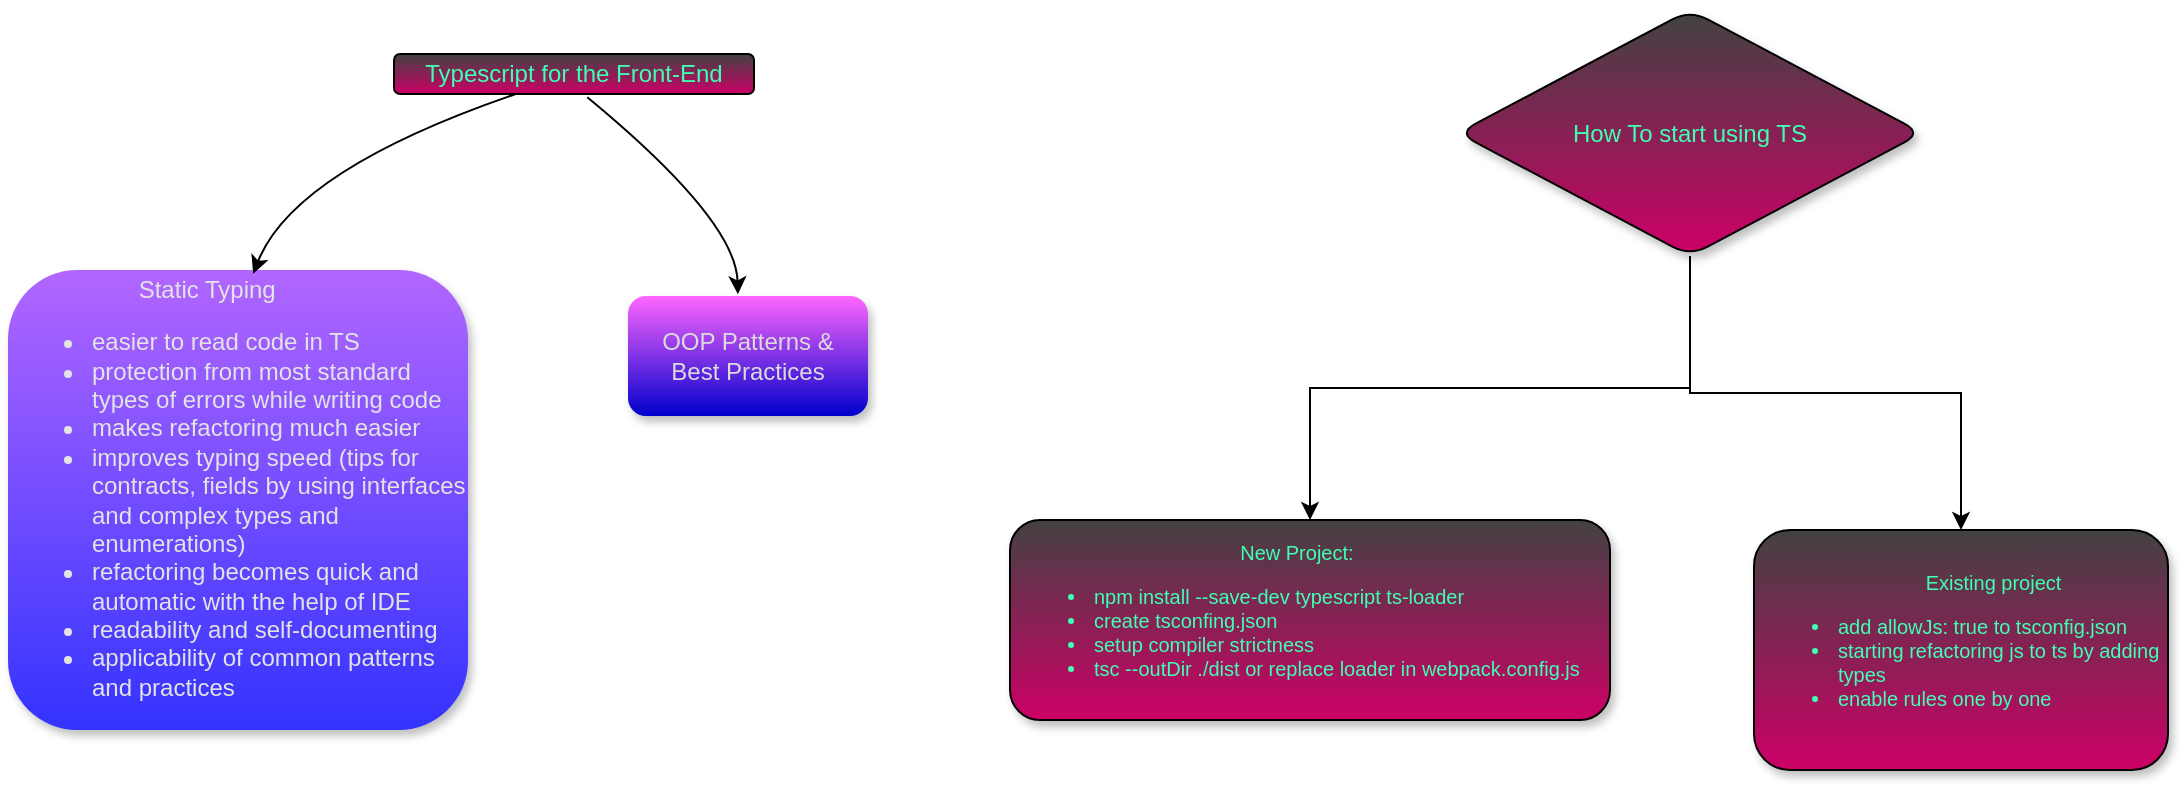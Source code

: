 <mxfile version="13.7.7" type="github">
  <diagram id="I_Di6sEIPElMC3I-nAi-" name="Page-1">
    <mxGraphModel dx="1422" dy="762" grid="0" gridSize="10" guides="1" tooltips="1" connect="1" arrows="1" fold="1" page="1" pageScale="1" pageWidth="827" pageHeight="1169" background="#ffffff" math="0" shadow="0">
      <root>
        <mxCell id="0" />
        <mxCell id="1" parent="0" />
        <mxCell id="gq6QbgiBmz24k4WDsFfc-3" value="&lt;div&gt;&amp;nbsp; &amp;nbsp; &amp;nbsp; &amp;nbsp; &amp;nbsp; &amp;nbsp; &amp;nbsp; &amp;nbsp; &amp;nbsp; &amp;nbsp;Static Typing&amp;nbsp;&amp;nbsp;&lt;/div&gt;&lt;div&gt;&lt;ul&gt;&lt;li&gt;&lt;span&gt;easier to read code in TS&lt;/span&gt;&lt;br&gt;&lt;/li&gt;&lt;li&gt;&lt;span&gt;protection from most standard types of errors while writing code&lt;/span&gt;&lt;br&gt;&lt;/li&gt;&lt;li&gt;&lt;span&gt;makes refactoring much easier&lt;/span&gt;&lt;br&gt;&lt;/li&gt;&lt;li&gt;&lt;span&gt;improves typing speed (tips for contracts, fields by using interfaces and complex types and enumerations&lt;/span&gt;)&lt;/li&gt;&lt;li&gt;refactoring becomes quick and automatic with the help of IDE&lt;/li&gt;&lt;li&gt;readability and self-documenting&lt;/li&gt;&lt;li&gt;applicability of common patterns and practices&lt;/li&gt;&lt;/ul&gt;&lt;/div&gt;" style="whiteSpace=wrap;html=1;aspect=fixed;gradientDirection=south;gradientColor=#3333FF;fontColor=#E3E3E3;fillColor=#B266FF;rounded=1;glass=0;shadow=1;sketch=0;align=left;strokeColor=none;" vertex="1" parent="1">
          <mxGeometry x="97" y="147" width="230" height="230" as="geometry" />
        </mxCell>
        <mxCell id="gq6QbgiBmz24k4WDsFfc-1" value="Typescript for the Front-End" style="rounded=1;whiteSpace=wrap;html=1;fillColor=#424242;gradientColor=#CC0066;fontColor=#40FFB3;" vertex="1" parent="1">
          <mxGeometry x="290" y="39" width="180" height="20" as="geometry" />
        </mxCell>
        <mxCell id="gq6QbgiBmz24k4WDsFfc-5" value="OOP Patterns &amp;amp;&lt;br&gt;Best Practices" style="rounded=1;whiteSpace=wrap;html=1;fillColor=#FF66FF;gradientColor=#0000CC;fontColor=#DBDBDB;shadow=1;strokeColor=none;" vertex="1" parent="1">
          <mxGeometry x="407" y="160" width="120" height="60" as="geometry" />
        </mxCell>
        <mxCell id="gq6QbgiBmz24k4WDsFfc-8" value="" style="curved=1;endArrow=classic;html=1;fontColor=#E3E3E3;entryX=0.533;entryY=0.008;entryDx=0;entryDy=0;entryPerimeter=0;" edge="1" parent="1" source="gq6QbgiBmz24k4WDsFfc-1" target="gq6QbgiBmz24k4WDsFfc-3">
          <mxGeometry width="50" height="50" relative="1" as="geometry">
            <mxPoint x="430" y="230" as="sourcePoint" />
            <mxPoint x="480" y="180" as="targetPoint" />
            <Array as="points">
              <mxPoint x="240" y="97" />
            </Array>
          </mxGeometry>
        </mxCell>
        <mxCell id="gq6QbgiBmz24k4WDsFfc-9" value="" style="curved=1;endArrow=classic;html=1;fontColor=#E3E3E3;exitX=0.537;exitY=1.083;exitDx=0;exitDy=0;exitPerimeter=0;entryX=0.458;entryY=-0.014;entryDx=0;entryDy=0;entryPerimeter=0;" edge="1" parent="1" source="gq6QbgiBmz24k4WDsFfc-1" target="gq6QbgiBmz24k4WDsFfc-5">
          <mxGeometry width="50" height="50" relative="1" as="geometry">
            <mxPoint x="430" y="230" as="sourcePoint" />
            <mxPoint x="480" y="180" as="targetPoint" />
            <Array as="points">
              <mxPoint x="461" y="122" />
            </Array>
          </mxGeometry>
        </mxCell>
        <mxCell id="gq6QbgiBmz24k4WDsFfc-22" style="edgeStyle=orthogonalEdgeStyle;rounded=0;orthogonalLoop=1;jettySize=auto;html=1;" edge="1" parent="1" source="gq6QbgiBmz24k4WDsFfc-15" target="gq6QbgiBmz24k4WDsFfc-16">
          <mxGeometry relative="1" as="geometry" />
        </mxCell>
        <mxCell id="gq6QbgiBmz24k4WDsFfc-23" style="edgeStyle=orthogonalEdgeStyle;rounded=0;orthogonalLoop=1;jettySize=auto;html=1;" edge="1" parent="1" source="gq6QbgiBmz24k4WDsFfc-15" target="gq6QbgiBmz24k4WDsFfc-19">
          <mxGeometry relative="1" as="geometry" />
        </mxCell>
        <mxCell id="gq6QbgiBmz24k4WDsFfc-15" value="How To start using TS" style="rhombus;whiteSpace=wrap;html=1;rounded=1;shadow=1;glass=0;sketch=0;strokeColor=#000000;fillColor=#424242;gradientColor=#CC0066;fontColor=#40FFB3;" vertex="1" parent="1">
          <mxGeometry x="822" y="17" width="232" height="123" as="geometry" />
        </mxCell>
        <mxCell id="gq6QbgiBmz24k4WDsFfc-16" value="&lt;div style=&quot;text-align: center&quot;&gt;&lt;span&gt;New Project:&lt;/span&gt;&lt;/div&gt;&lt;ul style=&quot;font-size: 10px&quot;&gt;&lt;li style=&quot;font-size: 10px&quot;&gt;npm install --save-dev typescript ts-loader&lt;/li&gt;&lt;li style=&quot;font-size: 10px&quot;&gt;create tsconfing.json&lt;/li&gt;&lt;li style=&quot;font-size: 10px&quot;&gt;setup compiler strictness&lt;/li&gt;&lt;li style=&quot;font-size: 10px&quot;&gt;tsc --outDir ./dist or replace loader in webpack.config.js&lt;/li&gt;&lt;/ul&gt;" style="whiteSpace=wrap;html=1;rounded=1;shadow=1;glass=0;sketch=0;strokeColor=#000000;fillColor=#424242;gradientColor=#CC0066;fontColor=#40FFB3;fontSize=10;align=left;" vertex="1" parent="1">
          <mxGeometry x="598" y="272" width="300" height="100" as="geometry" />
        </mxCell>
        <mxCell id="gq6QbgiBmz24k4WDsFfc-19" value="&lt;div style=&quot;text-align: center&quot;&gt;&lt;span&gt;&amp;nbsp; &amp;nbsp; &amp;nbsp; &amp;nbsp; &amp;nbsp; &amp;nbsp;Existing project&lt;/span&gt;&lt;/div&gt;&lt;ul&gt;&lt;li&gt;add allowJs: true to tsconfig.json&lt;/li&gt;&lt;li&gt;starting refactoring js to ts by adding types&lt;/li&gt;&lt;li&gt;enable rules one by one&lt;/li&gt;&lt;/ul&gt;" style="whiteSpace=wrap;html=1;rounded=1;shadow=1;glass=0;sketch=0;strokeColor=#000000;fillColor=#424242;gradientColor=#CC0066;fontSize=10;fontColor=#40FFB3;align=left;" vertex="1" parent="1">
          <mxGeometry x="970" y="277" width="207" height="120" as="geometry" />
        </mxCell>
      </root>
    </mxGraphModel>
  </diagram>
</mxfile>
